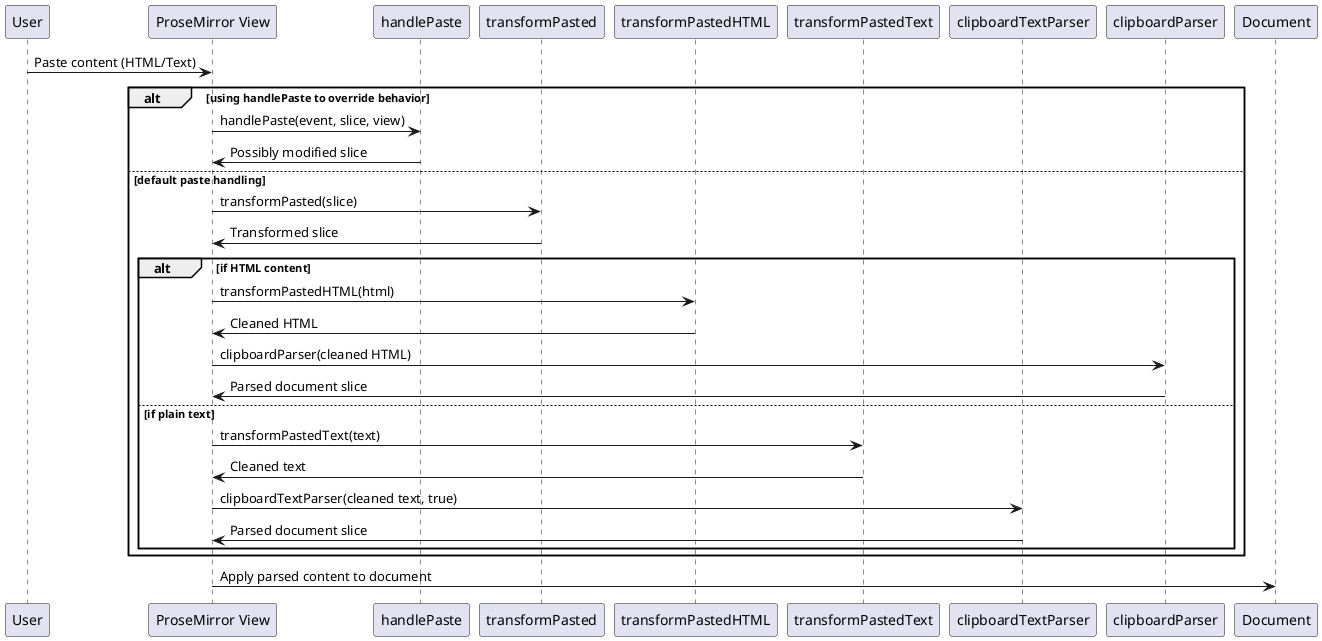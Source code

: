 @startuml

participant "User" as user
participant "ProseMirror View" as view
participant "handlePaste" as handlePaste
participant "transformPasted" as transformPasted
participant "transformPastedHTML" as transformPastedHTML
participant "transformPastedText" as transformPastedText
participant "clipboardTextParser" as clipboardTextParser
participant "clipboardParser" as clipboardParser
participant "Document" as doc

user -> view : Paste content (HTML/Text)
alt using handlePaste to override behavior
    view -> handlePaste : handlePaste(event, slice, view)
    handlePaste -> view : Possibly modified slice
else default paste handling
    view -> transformPasted : transformPasted(slice)
    transformPasted -> view : Transformed slice
    alt if HTML content
        view -> transformPastedHTML : transformPastedHTML(html)
        transformPastedHTML -> view : Cleaned HTML
        view -> clipboardParser : clipboardParser(cleaned HTML)
        clipboardParser -> view : Parsed document slice
    else if plain text
        view -> transformPastedText : transformPastedText(text)
        transformPastedText -> view : Cleaned text
        view -> clipboardTextParser : clipboardTextParser(cleaned text, true)
        clipboardTextParser -> view : Parsed document slice
    end
end

view -> doc : Apply parsed content to document

@enduml